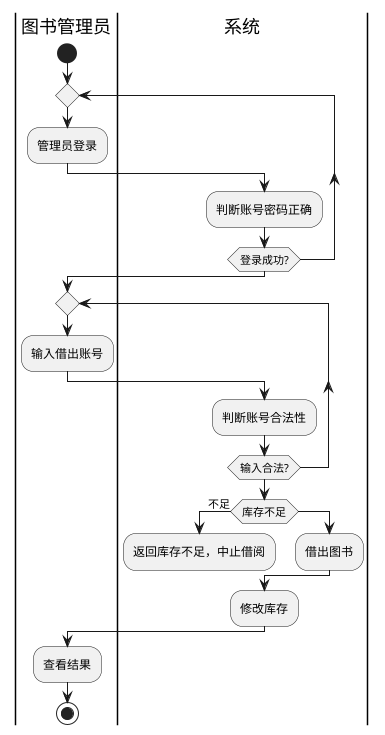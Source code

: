 @startuml
|图书管理员|
start
repeat
	:管理员登录;
	|系统|
	:判断账号密码正确;
repeat while (登录成功?)
|图书管理员|
repeat
	:输入借出账号;
	|系统|
	:判断账号合法性;
repeat while (输入合法?)
|系统|
if (库存不足) then (不足)
	:返回库存不足，中止借阅;
	detach
else
	:借出图书;
endif
:修改库存;

|图书管理员|
:查看结果;

stop
@enduml